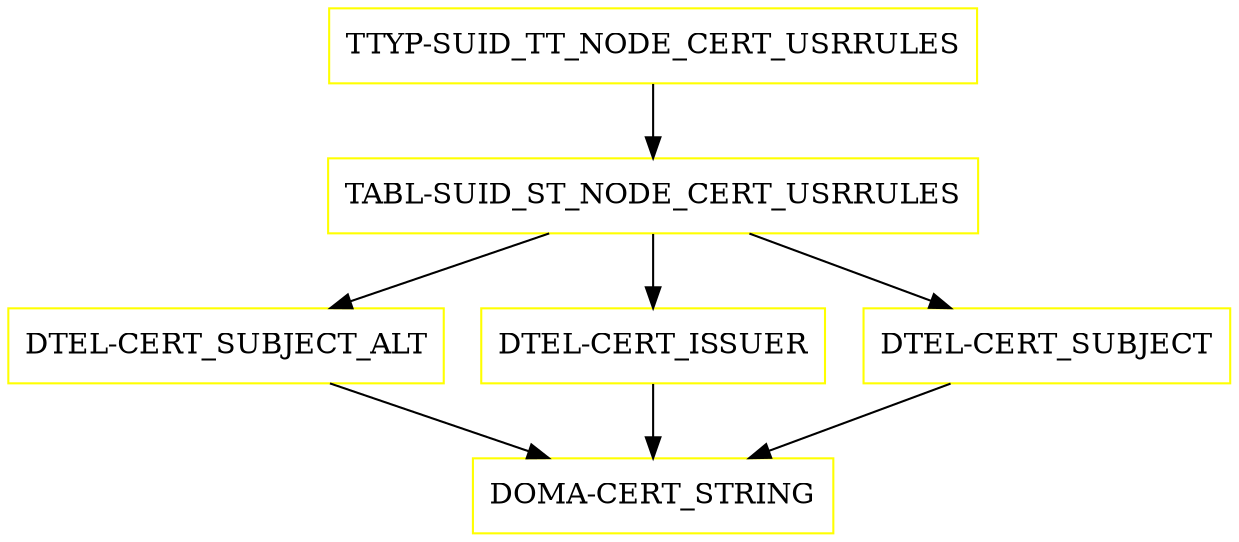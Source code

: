 digraph G {
  "TTYP-SUID_TT_NODE_CERT_USRRULES" [shape=box,color=yellow];
  "TABL-SUID_ST_NODE_CERT_USRRULES" [shape=box,color=yellow,URL="./TABL_SUID_ST_NODE_CERT_USRRULES.html"];
  "DTEL-CERT_SUBJECT_ALT" [shape=box,color=yellow,URL="./DTEL_CERT_SUBJECT_ALT.html"];
  "DOMA-CERT_STRING" [shape=box,color=yellow,URL="./DOMA_CERT_STRING.html"];
  "DTEL-CERT_ISSUER" [shape=box,color=yellow,URL="./DTEL_CERT_ISSUER.html"];
  "DTEL-CERT_SUBJECT" [shape=box,color=yellow,URL="./DTEL_CERT_SUBJECT.html"];
  "TTYP-SUID_TT_NODE_CERT_USRRULES" -> "TABL-SUID_ST_NODE_CERT_USRRULES";
  "TABL-SUID_ST_NODE_CERT_USRRULES" -> "DTEL-CERT_SUBJECT";
  "TABL-SUID_ST_NODE_CERT_USRRULES" -> "DTEL-CERT_ISSUER";
  "TABL-SUID_ST_NODE_CERT_USRRULES" -> "DTEL-CERT_SUBJECT_ALT";
  "DTEL-CERT_SUBJECT_ALT" -> "DOMA-CERT_STRING";
  "DTEL-CERT_ISSUER" -> "DOMA-CERT_STRING";
  "DTEL-CERT_SUBJECT" -> "DOMA-CERT_STRING";
}
